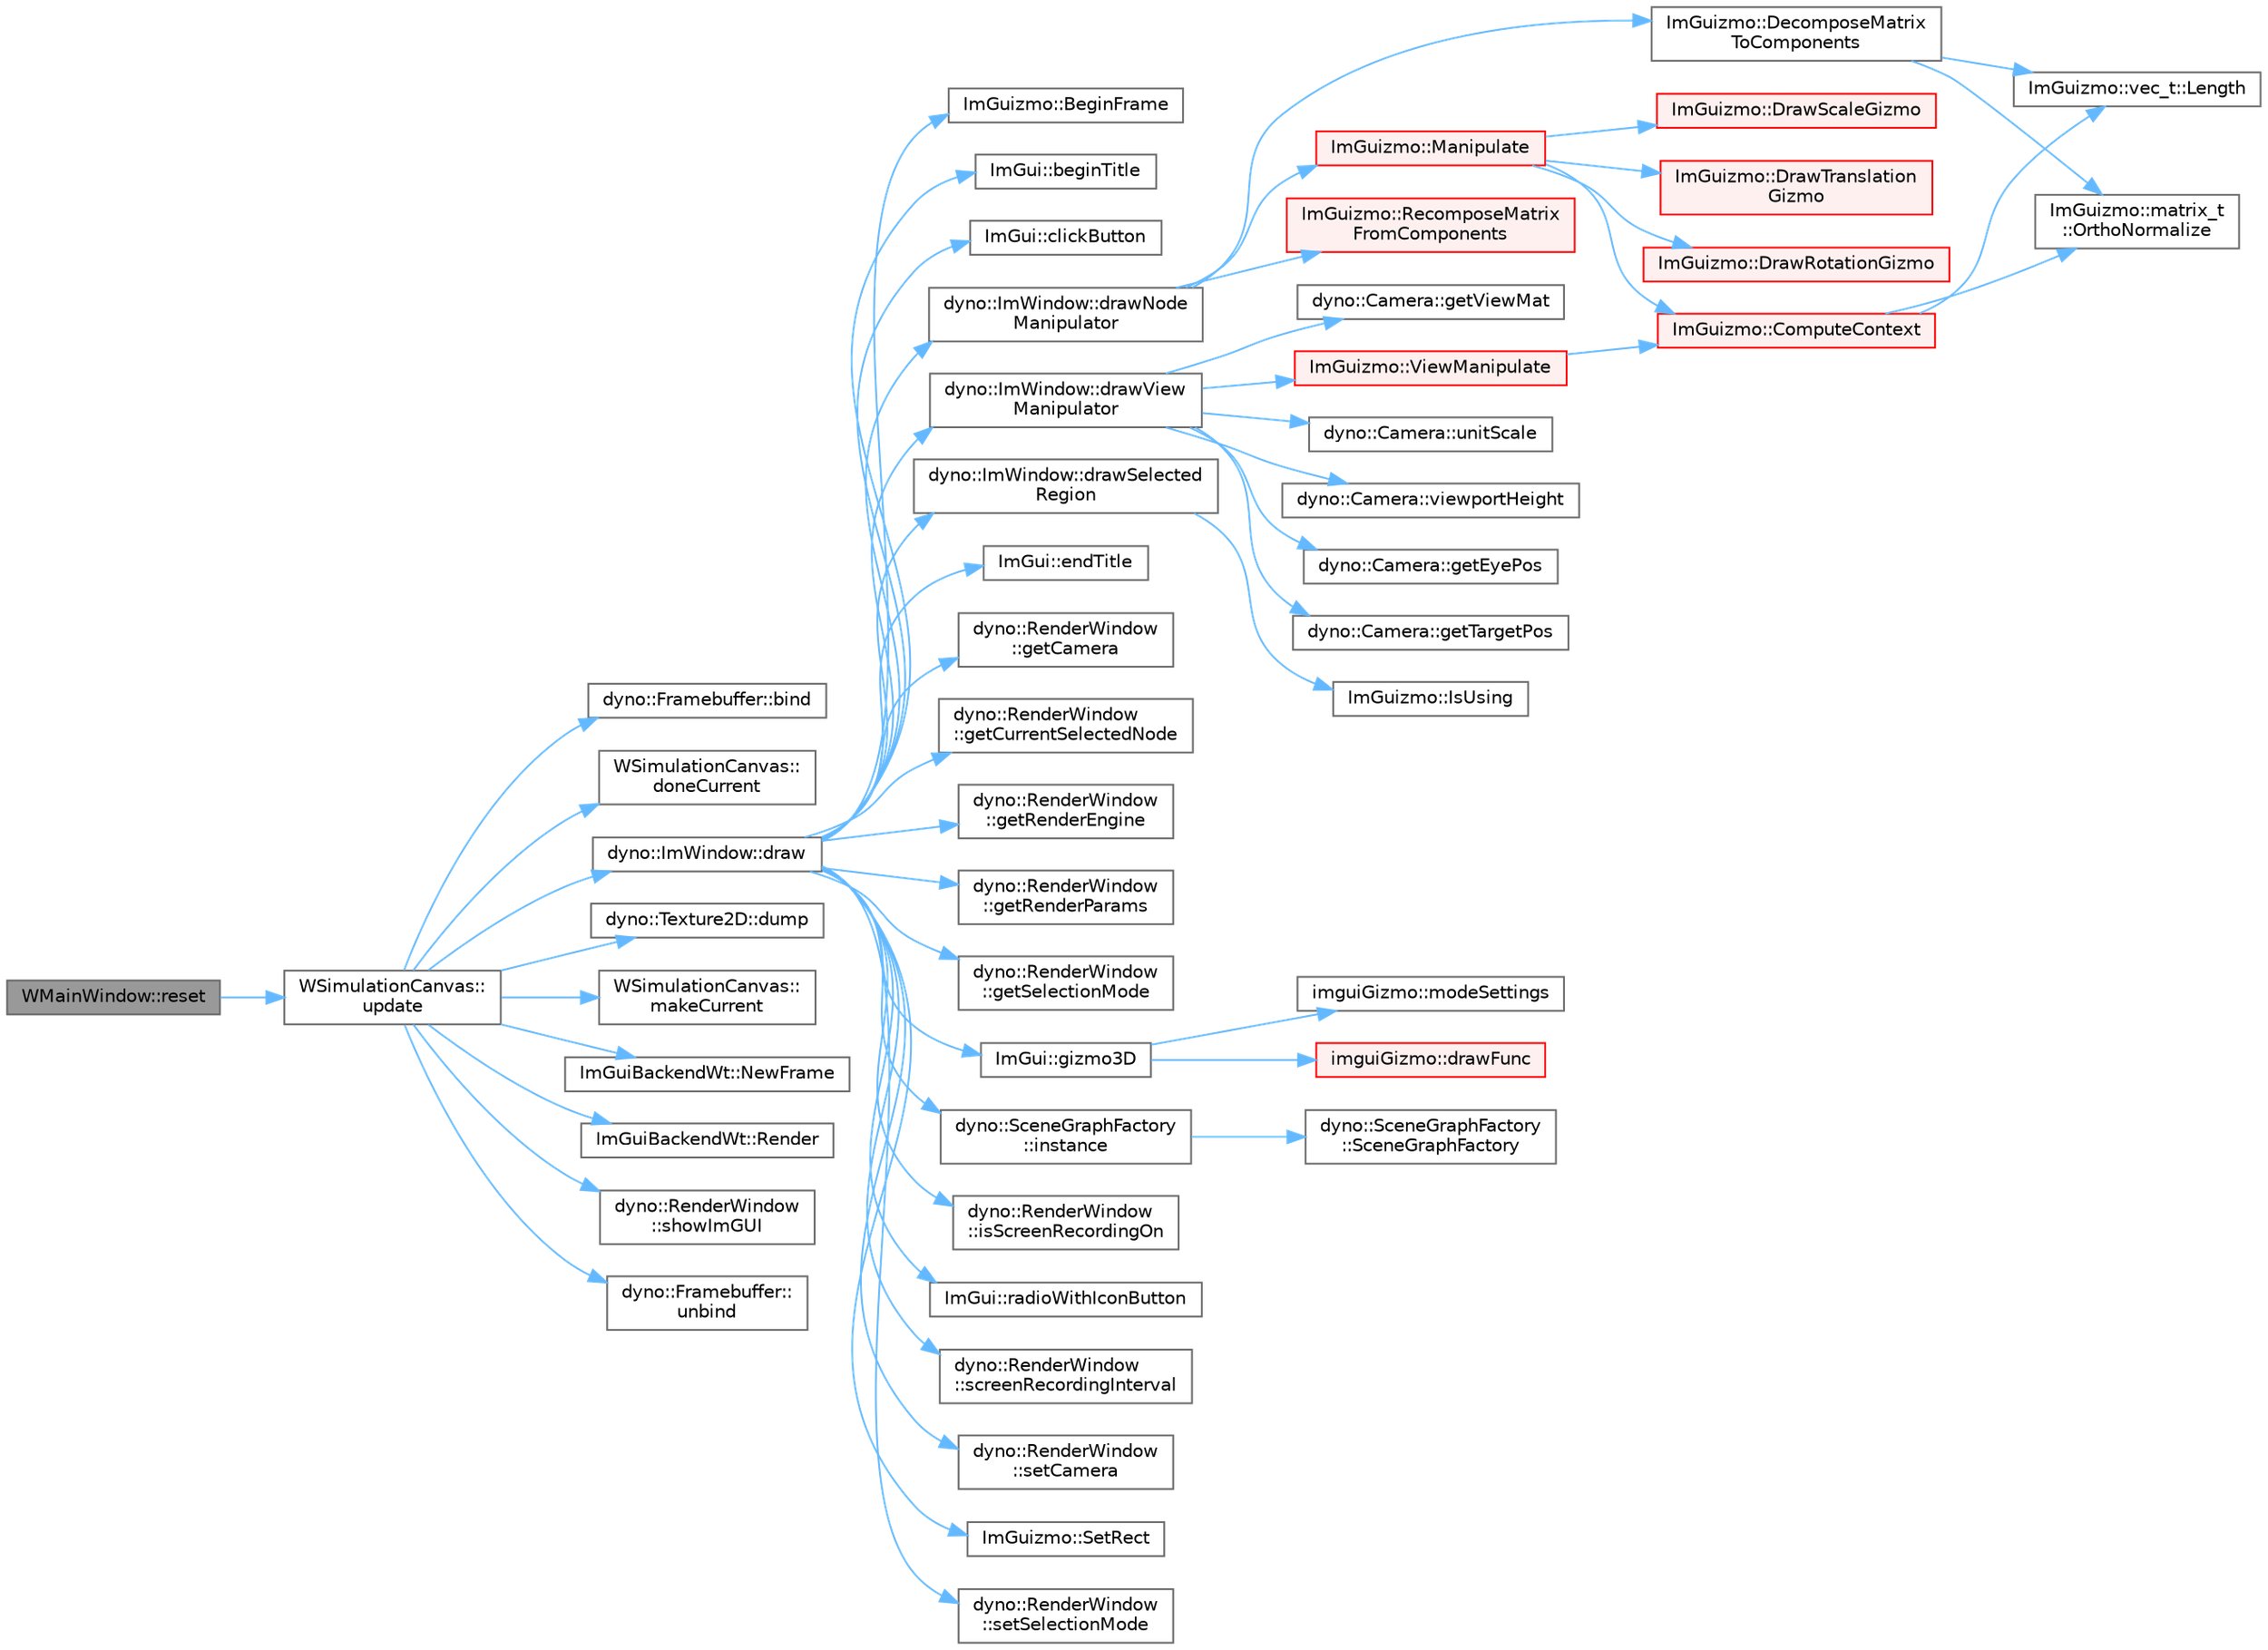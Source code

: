 digraph "WMainWindow::reset"
{
 // LATEX_PDF_SIZE
  bgcolor="transparent";
  edge [fontname=Helvetica,fontsize=10,labelfontname=Helvetica,labelfontsize=10];
  node [fontname=Helvetica,fontsize=10,shape=box,height=0.2,width=0.4];
  rankdir="LR";
  Node1 [id="Node000001",label="WMainWindow::reset",height=0.2,width=0.4,color="gray40", fillcolor="grey60", style="filled", fontcolor="black",tooltip=" "];
  Node1 -> Node2 [id="edge1_Node000001_Node000002",color="steelblue1",style="solid",tooltip=" "];
  Node2 [id="Node000002",label="WSimulationCanvas::\lupdate",height=0.2,width=0.4,color="grey40", fillcolor="white", style="filled",URL="$class_w_simulation_canvas.html#af330bd93a0dc5ced223cf07561b2374d",tooltip=" "];
  Node2 -> Node3 [id="edge2_Node000002_Node000003",color="steelblue1",style="solid",tooltip=" "];
  Node3 [id="Node000003",label="dyno::Framebuffer::bind",height=0.2,width=0.4,color="grey40", fillcolor="white", style="filled",URL="$classdyno_1_1_framebuffer.html#a8a33e123f1b48f2184b34063340ed269",tooltip=" "];
  Node2 -> Node4 [id="edge3_Node000002_Node000004",color="steelblue1",style="solid",tooltip=" "];
  Node4 [id="Node000004",label="WSimulationCanvas::\ldoneCurrent",height=0.2,width=0.4,color="grey40", fillcolor="white", style="filled",URL="$class_w_simulation_canvas.html#a093d044a20107c8e7d78417914fdef49",tooltip=" "];
  Node2 -> Node5 [id="edge4_Node000002_Node000005",color="steelblue1",style="solid",tooltip=" "];
  Node5 [id="Node000005",label="dyno::ImWindow::draw",height=0.2,width=0.4,color="grey40", fillcolor="white", style="filled",URL="$classdyno_1_1_im_window.html#a5075b54a2c06c5ca3ba633b3388cd836",tooltip=" "];
  Node5 -> Node6 [id="edge5_Node000005_Node000006",color="steelblue1",style="solid",tooltip=" "];
  Node6 [id="Node000006",label="ImGuizmo::BeginFrame",height=0.2,width=0.4,color="grey40", fillcolor="white", style="filled",URL="$namespace_im_guizmo.html#ac1b7d4b10f60001f23e82106e435ec7e",tooltip=" "];
  Node5 -> Node7 [id="edge6_Node000005_Node000007",color="steelblue1",style="solid",tooltip=" "];
  Node7 [id="Node000007",label="ImGui::beginTitle",height=0.2,width=0.4,color="grey40", fillcolor="white", style="filled",URL="$namespace_im_gui.html#a7287596499e78278f1229c1e2c82a67e",tooltip=" "];
  Node5 -> Node8 [id="edge7_Node000005_Node000008",color="steelblue1",style="solid",tooltip=" "];
  Node8 [id="Node000008",label="ImGui::clickButton",height=0.2,width=0.4,color="grey40", fillcolor="white", style="filled",URL="$namespace_im_gui.html#a2848670112c6c4cc23649b929cd0710c",tooltip=" "];
  Node5 -> Node9 [id="edge8_Node000005_Node000009",color="steelblue1",style="solid",tooltip=" "];
  Node9 [id="Node000009",label="dyno::ImWindow::drawNode\lManipulator",height=0.2,width=0.4,color="grey40", fillcolor="white", style="filled",URL="$classdyno_1_1_im_window.html#a5b2a03ba29b741b490e0753b065dbf26",tooltip=" "];
  Node9 -> Node10 [id="edge9_Node000009_Node000010",color="steelblue1",style="solid",tooltip=" "];
  Node10 [id="Node000010",label="ImGuizmo::DecomposeMatrix\lToComponents",height=0.2,width=0.4,color="grey40", fillcolor="white", style="filled",URL="$namespace_im_guizmo.html#ac1df64320a50430712330cc46532b63d",tooltip=" "];
  Node10 -> Node11 [id="edge10_Node000010_Node000011",color="steelblue1",style="solid",tooltip=" "];
  Node11 [id="Node000011",label="ImGuizmo::vec_t::Length",height=0.2,width=0.4,color="grey40", fillcolor="white", style="filled",URL="$struct_im_guizmo_1_1vec__t.html#a5fdc55e19fe7a468751ab9a8a77ebf23",tooltip=" "];
  Node10 -> Node12 [id="edge11_Node000010_Node000012",color="steelblue1",style="solid",tooltip=" "];
  Node12 [id="Node000012",label="ImGuizmo::matrix_t\l::OrthoNormalize",height=0.2,width=0.4,color="grey40", fillcolor="white", style="filled",URL="$struct_im_guizmo_1_1matrix__t.html#a230d5d19800a0aca753e1c324dcda9d7",tooltip=" "];
  Node9 -> Node13 [id="edge12_Node000009_Node000013",color="steelblue1",style="solid",tooltip=" "];
  Node13 [id="Node000013",label="ImGuizmo::Manipulate",height=0.2,width=0.4,color="red", fillcolor="#FFF0F0", style="filled",URL="$namespace_im_guizmo.html#a35055a3a0899598ad1ef1785d0539175",tooltip=" "];
  Node13 -> Node14 [id="edge13_Node000013_Node000014",color="steelblue1",style="solid",tooltip=" "];
  Node14 [id="Node000014",label="ImGuizmo::ComputeContext",height=0.2,width=0.4,color="red", fillcolor="#FFF0F0", style="filled",URL="$namespace_im_guizmo.html#ada8d9e037d6a4bb8399093c11f988135",tooltip=" "];
  Node14 -> Node11 [id="edge14_Node000014_Node000011",color="steelblue1",style="solid",tooltip=" "];
  Node14 -> Node12 [id="edge15_Node000014_Node000012",color="steelblue1",style="solid",tooltip=" "];
  Node13 -> Node28 [id="edge16_Node000013_Node000028",color="steelblue1",style="solid",tooltip=" "];
  Node28 [id="Node000028",label="ImGuizmo::DrawRotationGizmo",height=0.2,width=0.4,color="red", fillcolor="#FFF0F0", style="filled",URL="$namespace_im_guizmo.html#a19db68ffce5ccda47ce42fecc876baf3",tooltip=" "];
  Node13 -> Node34 [id="edge17_Node000013_Node000034",color="steelblue1",style="solid",tooltip=" "];
  Node34 [id="Node000034",label="ImGuizmo::DrawScaleGizmo",height=0.2,width=0.4,color="red", fillcolor="#FFF0F0", style="filled",URL="$namespace_im_guizmo.html#ace349605c5f7bd22341151bf768a99e5",tooltip=" "];
  Node13 -> Node41 [id="edge18_Node000013_Node000041",color="steelblue1",style="solid",tooltip=" "];
  Node41 [id="Node000041",label="ImGuizmo::DrawTranslation\lGizmo",height=0.2,width=0.4,color="red", fillcolor="#FFF0F0", style="filled",URL="$namespace_im_guizmo.html#a0fc904f94efeae0d30493d2f6d071793",tooltip=" "];
  Node9 -> Node66 [id="edge19_Node000009_Node000066",color="steelblue1",style="solid",tooltip=" "];
  Node66 [id="Node000066",label="ImGuizmo::RecomposeMatrix\lFromComponents",height=0.2,width=0.4,color="red", fillcolor="#FFF0F0", style="filled",URL="$namespace_im_guizmo.html#ac351a2297e059fc4f328cfae81fab40e",tooltip=" "];
  Node5 -> Node67 [id="edge20_Node000005_Node000067",color="steelblue1",style="solid",tooltip=" "];
  Node67 [id="Node000067",label="dyno::ImWindow::drawSelected\lRegion",height=0.2,width=0.4,color="grey40", fillcolor="white", style="filled",URL="$classdyno_1_1_im_window.html#a77757b108158cb8c79ea4e1e89cac38c",tooltip=" "];
  Node67 -> Node68 [id="edge21_Node000067_Node000068",color="steelblue1",style="solid",tooltip=" "];
  Node68 [id="Node000068",label="ImGuizmo::IsUsing",height=0.2,width=0.4,color="grey40", fillcolor="white", style="filled",URL="$namespace_im_guizmo.html#a6b0a6adccca17028e6d3eb9cd8cbc3ae",tooltip=" "];
  Node5 -> Node69 [id="edge22_Node000005_Node000069",color="steelblue1",style="solid",tooltip=" "];
  Node69 [id="Node000069",label="dyno::ImWindow::drawView\lManipulator",height=0.2,width=0.4,color="grey40", fillcolor="white", style="filled",URL="$classdyno_1_1_im_window.html#a3dfef0ee020cf48269264cbab54e6364",tooltip=" "];
  Node69 -> Node70 [id="edge23_Node000069_Node000070",color="steelblue1",style="solid",tooltip=" "];
  Node70 [id="Node000070",label="dyno::Camera::getEyePos",height=0.2,width=0.4,color="grey40", fillcolor="white", style="filled",URL="$classdyno_1_1_camera.html#aff778aab7397bfe1db30bbc40faa2b31",tooltip=" "];
  Node69 -> Node71 [id="edge24_Node000069_Node000071",color="steelblue1",style="solid",tooltip=" "];
  Node71 [id="Node000071",label="dyno::Camera::getTargetPos",height=0.2,width=0.4,color="grey40", fillcolor="white", style="filled",URL="$classdyno_1_1_camera.html#a7d47dafb052f58e590852f81b4732df5",tooltip=" "];
  Node69 -> Node72 [id="edge25_Node000069_Node000072",color="steelblue1",style="solid",tooltip=" "];
  Node72 [id="Node000072",label="dyno::Camera::getViewMat",height=0.2,width=0.4,color="grey40", fillcolor="white", style="filled",URL="$classdyno_1_1_camera.html#ace9efab63c496cb52dbd599883b08f0f",tooltip=" "];
  Node69 -> Node73 [id="edge26_Node000069_Node000073",color="steelblue1",style="solid",tooltip=" "];
  Node73 [id="Node000073",label="dyno::Camera::unitScale",height=0.2,width=0.4,color="grey40", fillcolor="white", style="filled",URL="$classdyno_1_1_camera.html#a2c111061d34aeae461b026173ea2cbbb",tooltip=" "];
  Node69 -> Node74 [id="edge27_Node000069_Node000074",color="steelblue1",style="solid",tooltip=" "];
  Node74 [id="Node000074",label="ImGuizmo::ViewManipulate",height=0.2,width=0.4,color="red", fillcolor="#FFF0F0", style="filled",URL="$namespace_im_guizmo.html#af64cdce1fc039578f1d37873cbb06224",tooltip=" "];
  Node74 -> Node14 [id="edge28_Node000074_Node000014",color="steelblue1",style="solid",tooltip=" "];
  Node69 -> Node81 [id="edge29_Node000069_Node000081",color="steelblue1",style="solid",tooltip=" "];
  Node81 [id="Node000081",label="dyno::Camera::viewportHeight",height=0.2,width=0.4,color="grey40", fillcolor="white", style="filled",URL="$classdyno_1_1_camera.html#a83c21f517887e12fda85c38fdb32fa9c",tooltip=" "];
  Node5 -> Node82 [id="edge30_Node000005_Node000082",color="steelblue1",style="solid",tooltip=" "];
  Node82 [id="Node000082",label="ImGui::endTitle",height=0.2,width=0.4,color="grey40", fillcolor="white", style="filled",URL="$namespace_im_gui.html#a84e7b214c14a6ef9dae6218fb03cf647",tooltip=" "];
  Node5 -> Node83 [id="edge31_Node000005_Node000083",color="steelblue1",style="solid",tooltip=" "];
  Node83 [id="Node000083",label="dyno::RenderWindow\l::getCamera",height=0.2,width=0.4,color="grey40", fillcolor="white", style="filled",URL="$classdyno_1_1_render_window.html#a1dc3aef8594650078ec0e4cc330571cc",tooltip=" "];
  Node5 -> Node84 [id="edge32_Node000005_Node000084",color="steelblue1",style="solid",tooltip=" "];
  Node84 [id="Node000084",label="dyno::RenderWindow\l::getCurrentSelectedNode",height=0.2,width=0.4,color="grey40", fillcolor="white", style="filled",URL="$classdyno_1_1_render_window.html#adf00c6c502c464e3353cc359537ac46e",tooltip=" "];
  Node5 -> Node85 [id="edge33_Node000005_Node000085",color="steelblue1",style="solid",tooltip=" "];
  Node85 [id="Node000085",label="dyno::RenderWindow\l::getRenderEngine",height=0.2,width=0.4,color="grey40", fillcolor="white", style="filled",URL="$classdyno_1_1_render_window.html#a3975b0b99476e15f0021ed78764315bf",tooltip=" "];
  Node5 -> Node86 [id="edge34_Node000005_Node000086",color="steelblue1",style="solid",tooltip=" "];
  Node86 [id="Node000086",label="dyno::RenderWindow\l::getRenderParams",height=0.2,width=0.4,color="grey40", fillcolor="white", style="filled",URL="$classdyno_1_1_render_window.html#a34924278889f38f9af141a6a992e167a",tooltip=" "];
  Node5 -> Node87 [id="edge35_Node000005_Node000087",color="steelblue1",style="solid",tooltip=" "];
  Node87 [id="Node000087",label="dyno::RenderWindow\l::getSelectionMode",height=0.2,width=0.4,color="grey40", fillcolor="white", style="filled",URL="$classdyno_1_1_render_window.html#a57f1b2c0a9a413e5b5182a2d77176227",tooltip=" "];
  Node5 -> Node88 [id="edge36_Node000005_Node000088",color="steelblue1",style="solid",tooltip=" "];
  Node88 [id="Node000088",label="ImGui::gizmo3D",height=0.2,width=0.4,color="grey40", fillcolor="white", style="filled",URL="$namespace_im_gui.html#a90c2cd6c4e407679a6fb59114728de1b",tooltip=" "];
  Node88 -> Node89 [id="edge37_Node000088_Node000089",color="steelblue1",style="solid",tooltip=" "];
  Node89 [id="Node000089",label="imguiGizmo::drawFunc",height=0.2,width=0.4,color="red", fillcolor="#FFF0F0", style="filled",URL="$structimgui_gizmo.html#a2c005d30d9ee3d3937373021936c1767",tooltip=" "];
  Node88 -> Node116 [id="edge38_Node000088_Node000116",color="steelblue1",style="solid",tooltip=" "];
  Node116 [id="Node000116",label="imguiGizmo::modeSettings",height=0.2,width=0.4,color="grey40", fillcolor="white", style="filled",URL="$structimgui_gizmo.html#adf31dac6ad601d65be0fe08e8f29712a",tooltip=" "];
  Node5 -> Node117 [id="edge39_Node000005_Node000117",color="steelblue1",style="solid",tooltip=" "];
  Node117 [id="Node000117",label="dyno::SceneGraphFactory\l::instance",height=0.2,width=0.4,color="grey40", fillcolor="white", style="filled",URL="$classdyno_1_1_scene_graph_factory.html#a734602c4eaa53d89bd0293015383677b",tooltip=" "];
  Node117 -> Node118 [id="edge40_Node000117_Node000118",color="steelblue1",style="solid",tooltip=" "];
  Node118 [id="Node000118",label="dyno::SceneGraphFactory\l::SceneGraphFactory",height=0.2,width=0.4,color="grey40", fillcolor="white", style="filled",URL="$classdyno_1_1_scene_graph_factory.html#a8903c0a4594870792c19db4302361bad",tooltip=" "];
  Node5 -> Node119 [id="edge41_Node000005_Node000119",color="steelblue1",style="solid",tooltip=" "];
  Node119 [id="Node000119",label="dyno::RenderWindow\l::isScreenRecordingOn",height=0.2,width=0.4,color="grey40", fillcolor="white", style="filled",URL="$classdyno_1_1_render_window.html#a985364fef73047cc171bcfc195784613",tooltip=" "];
  Node5 -> Node120 [id="edge42_Node000005_Node000120",color="steelblue1",style="solid",tooltip=" "];
  Node120 [id="Node000120",label="ImGui::radioWithIconButton",height=0.2,width=0.4,color="grey40", fillcolor="white", style="filled",URL="$namespace_im_gui.html#ada1bc9f103503618f2911e456e6d7698",tooltip=" "];
  Node5 -> Node121 [id="edge43_Node000005_Node000121",color="steelblue1",style="solid",tooltip=" "];
  Node121 [id="Node000121",label="dyno::RenderWindow\l::screenRecordingInterval",height=0.2,width=0.4,color="grey40", fillcolor="white", style="filled",URL="$classdyno_1_1_render_window.html#a85aa5372f46ee4d5afbbca8061eaad8d",tooltip=" "];
  Node5 -> Node122 [id="edge44_Node000005_Node000122",color="steelblue1",style="solid",tooltip=" "];
  Node122 [id="Node000122",label="dyno::RenderWindow\l::setCamera",height=0.2,width=0.4,color="grey40", fillcolor="white", style="filled",URL="$classdyno_1_1_render_window.html#a0fbc75659fc81019a64e698dc52623e1",tooltip=" "];
  Node5 -> Node123 [id="edge45_Node000005_Node000123",color="steelblue1",style="solid",tooltip=" "];
  Node123 [id="Node000123",label="ImGuizmo::SetRect",height=0.2,width=0.4,color="grey40", fillcolor="white", style="filled",URL="$namespace_im_guizmo.html#a0f9387ed028da8471a2dae71f0779e79",tooltip=" "];
  Node5 -> Node124 [id="edge46_Node000005_Node000124",color="steelblue1",style="solid",tooltip=" "];
  Node124 [id="Node000124",label="dyno::RenderWindow\l::setSelectionMode",height=0.2,width=0.4,color="grey40", fillcolor="white", style="filled",URL="$classdyno_1_1_render_window.html#af83a5dd81ed51c380e91b86b557da3b8",tooltip=" "];
  Node2 -> Node125 [id="edge47_Node000002_Node000125",color="steelblue1",style="solid",tooltip=" "];
  Node125 [id="Node000125",label="dyno::Texture2D::dump",height=0.2,width=0.4,color="grey40", fillcolor="white", style="filled",URL="$classdyno_1_1_texture2_d.html#a680fd462b40e719b63b30cf97f808582",tooltip=" "];
  Node2 -> Node126 [id="edge48_Node000002_Node000126",color="steelblue1",style="solid",tooltip=" "];
  Node126 [id="Node000126",label="WSimulationCanvas::\lmakeCurrent",height=0.2,width=0.4,color="grey40", fillcolor="white", style="filled",URL="$class_w_simulation_canvas.html#a7fb0546b70b614547ec2a54389e56348",tooltip=" "];
  Node2 -> Node127 [id="edge49_Node000002_Node000127",color="steelblue1",style="solid",tooltip=" "];
  Node127 [id="Node000127",label="ImGuiBackendWt::NewFrame",height=0.2,width=0.4,color="grey40", fillcolor="white", style="filled",URL="$class_im_gui_backend_wt.html#af5493f75cd96c3a530c23a58594a7770",tooltip=" "];
  Node2 -> Node128 [id="edge50_Node000002_Node000128",color="steelblue1",style="solid",tooltip=" "];
  Node128 [id="Node000128",label="ImGuiBackendWt::Render",height=0.2,width=0.4,color="grey40", fillcolor="white", style="filled",URL="$class_im_gui_backend_wt.html#a00832a5ac0d74cc9470d867e711411a3",tooltip=" "];
  Node2 -> Node129 [id="edge51_Node000002_Node000129",color="steelblue1",style="solid",tooltip=" "];
  Node129 [id="Node000129",label="dyno::RenderWindow\l::showImGUI",height=0.2,width=0.4,color="grey40", fillcolor="white", style="filled",URL="$classdyno_1_1_render_window.html#a23234e53446a811d0489fdb44e91cefa",tooltip=" "];
  Node2 -> Node130 [id="edge52_Node000002_Node000130",color="steelblue1",style="solid",tooltip=" "];
  Node130 [id="Node000130",label="dyno::Framebuffer::\lunbind",height=0.2,width=0.4,color="grey40", fillcolor="white", style="filled",URL="$classdyno_1_1_framebuffer.html#ab911f29ea93b3e219c4c076851a42827",tooltip=" "];
}
